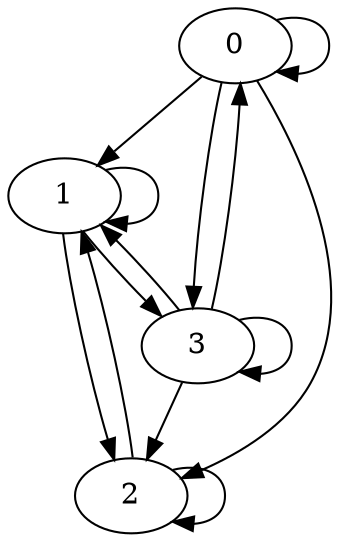 digraph {
  node_0  [label="0"];
  node_1  [label="1"];
  node_2  [label="2"];
  node_3  [label="3"];

  node_0 -> node_0;
  node_0 -> node_1;
  node_0 -> node_2;
  node_0 -> node_3;
  node_1 -> node_1;
  node_1 -> node_2;
  node_1 -> node_3;
  node_2 -> node_1;
  node_2 -> node_2;
  node_3 -> node_0;
  node_3 -> node_1;
  node_3 -> node_2;
  node_3 -> node_3;
}
